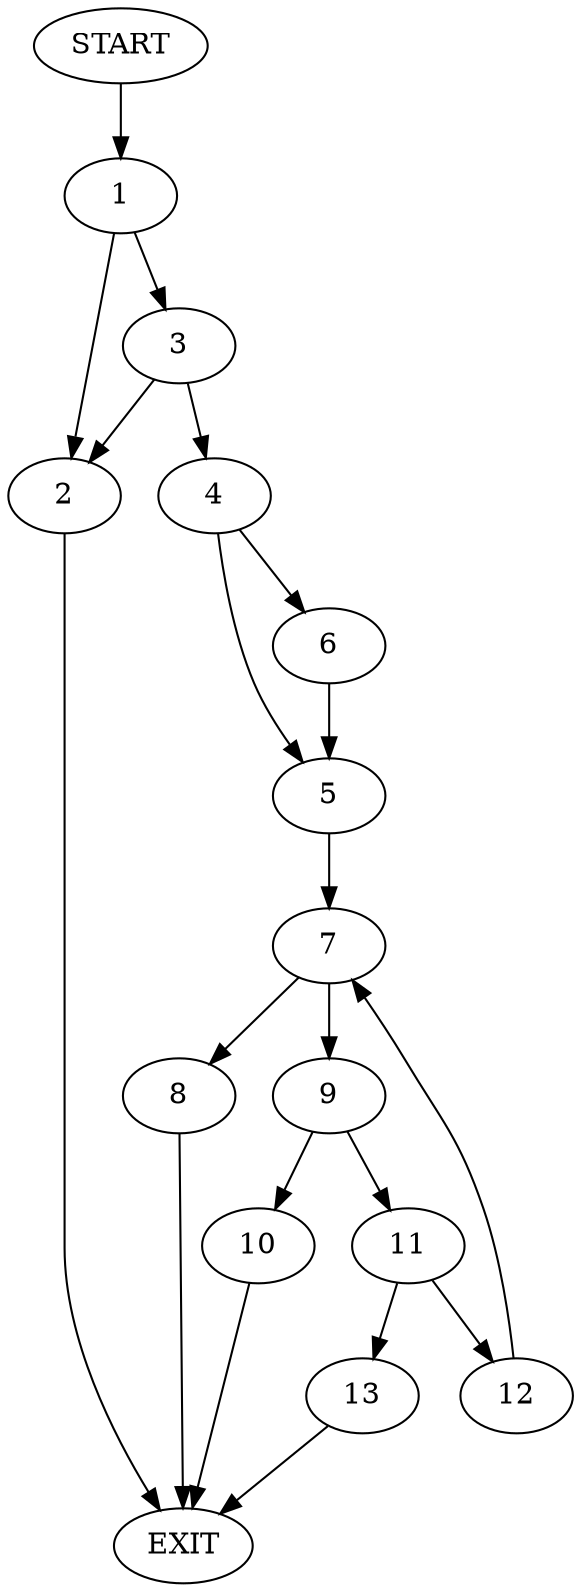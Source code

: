 digraph {
0 [label="START"]
14 [label="EXIT"]
0 -> 1
1 -> 2
1 -> 3
3 -> 2
3 -> 4
2 -> 14
4 -> 5
4 -> 6
5 -> 7
6 -> 5
7 -> 8
7 -> 9
8 -> 14
9 -> 10
9 -> 11
10 -> 14
11 -> 12
11 -> 13
13 -> 14
12 -> 7
}
